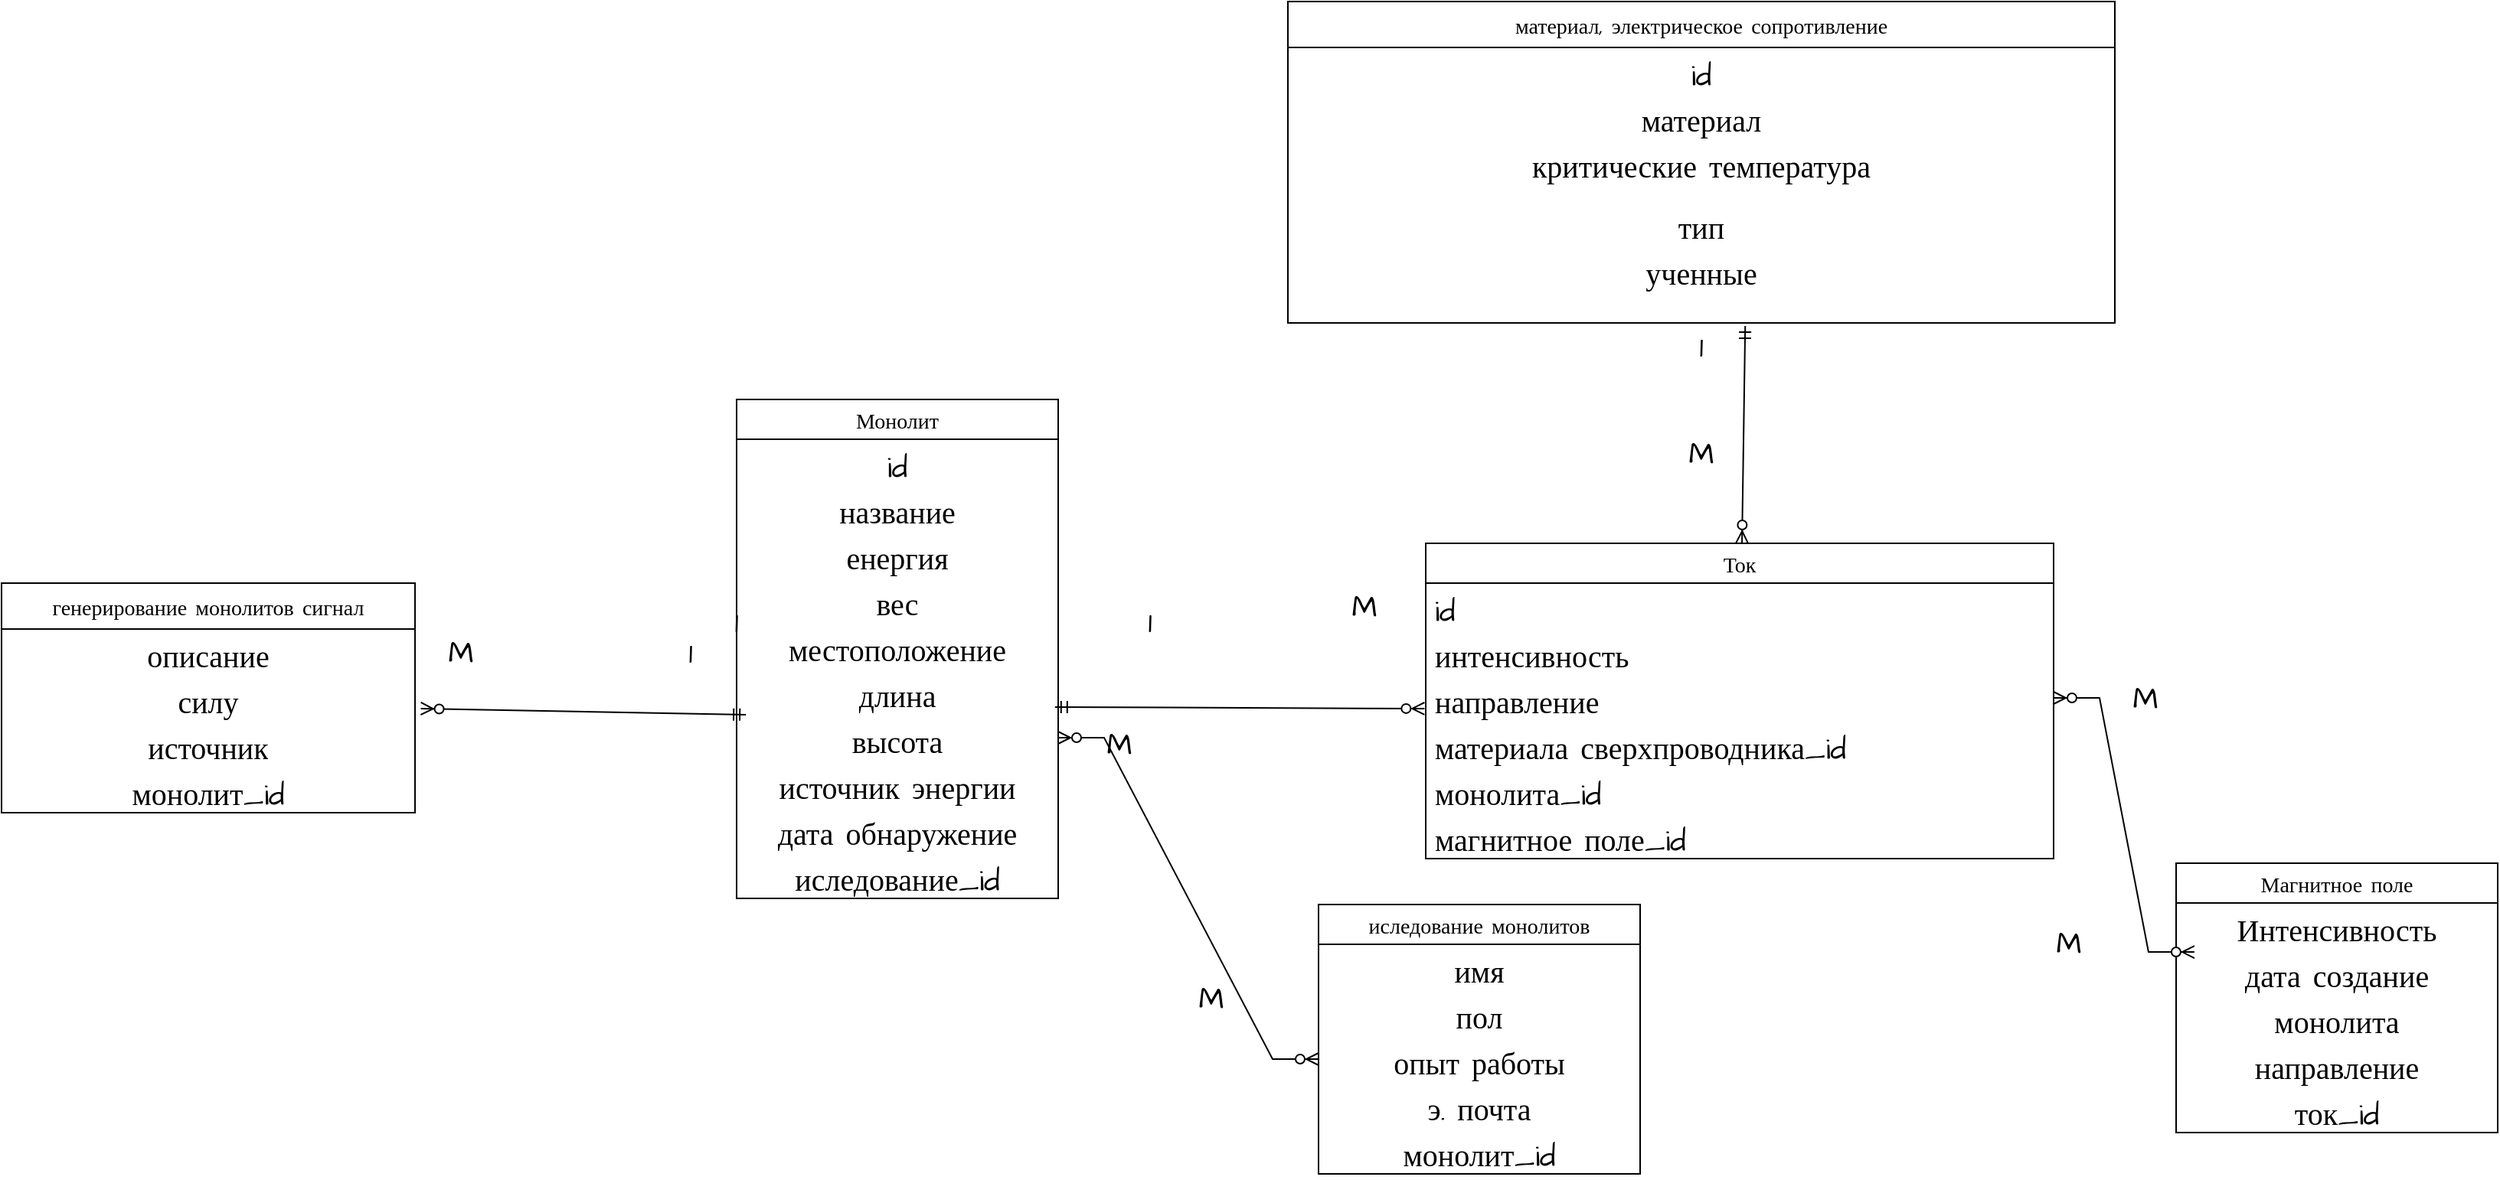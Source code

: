 <mxfile version="21.3.2" type="device">
  <diagram name="Страница 1" id="ii9uXDota7NZWmXqzaZ8">
    <mxGraphModel dx="2796" dy="2245" grid="1" gridSize="10" guides="1" tooltips="1" connect="1" arrows="1" fold="1" page="1" pageScale="1" pageWidth="827" pageHeight="1169" math="0" shadow="0">
      <root>
        <mxCell id="0" />
        <mxCell id="1" parent="0" />
        <mxCell id="NPgVGvEors3NzeWJmZ2Q-1" value="Монолит" style="swimlane;fontStyle=0;childLayout=stackLayout;horizontal=1;startSize=26;horizontalStack=0;resizeParent=1;resizeParentMax=0;resizeLast=0;collapsible=1;marginBottom=0;align=center;fontSize=14;hachureGap=4;fontFamily=Architects Daughter;fontSource=https%3A%2F%2Ffonts.googleapis.com%2Fcss%3Ffamily%3DArchitects%2BDaughter;" parent="1" vertex="1">
          <mxGeometry x="-150" y="40" width="210" height="326" as="geometry" />
        </mxCell>
        <mxCell id="NPgVGvEors3NzeWJmZ2Q-2" value="&lt;div&gt;id&lt;/div&gt;&lt;div&gt;&lt;br&gt;&lt;/div&gt;" style="text;strokeColor=none;fillColor=none;spacingLeft=4;spacingRight=4;overflow=hidden;rotatable=0;points=[[0,0.5],[1,0.5]];portConstraint=eastwest;fontSize=20;whiteSpace=wrap;html=1;fontFamily=Architects Daughter;align=center;" parent="NPgVGvEors3NzeWJmZ2Q-1" vertex="1">
          <mxGeometry y="26" width="210" height="30" as="geometry" />
        </mxCell>
        <mxCell id="J_e8EcuhetiQt6doRBXT-1" value="название" style="text;strokeColor=none;fillColor=none;spacingLeft=4;spacingRight=4;overflow=hidden;rotatable=0;points=[[0,0.5],[1,0.5]];portConstraint=eastwest;fontSize=20;whiteSpace=wrap;html=1;fontFamily=Architects Daughter;align=center;" vertex="1" parent="NPgVGvEors3NzeWJmZ2Q-1">
          <mxGeometry y="56" width="210" height="30" as="geometry" />
        </mxCell>
        <mxCell id="qZmtHwDfyv3w-QU0lX_6-1" value="енергия" style="text;strokeColor=none;fillColor=none;spacingLeft=4;spacingRight=4;overflow=hidden;rotatable=0;points=[[0,0.5],[1,0.5]];portConstraint=eastwest;fontSize=20;whiteSpace=wrap;html=1;fontFamily=Architects Daughter;align=center;" parent="NPgVGvEors3NzeWJmZ2Q-1" vertex="1">
          <mxGeometry y="86" width="210" height="30" as="geometry" />
        </mxCell>
        <mxCell id="NPgVGvEors3NzeWJmZ2Q-3" value="вес" style="text;strokeColor=none;fillColor=none;spacingLeft=4;spacingRight=4;overflow=hidden;rotatable=0;points=[[0,0.5],[1,0.5]];portConstraint=eastwest;fontSize=20;whiteSpace=wrap;html=1;fontFamily=Architects Daughter;align=center;" parent="NPgVGvEors3NzeWJmZ2Q-1" vertex="1">
          <mxGeometry y="116" width="210" height="30" as="geometry" />
        </mxCell>
        <mxCell id="NPgVGvEors3NzeWJmZ2Q-4" value="местоположение " style="text;strokeColor=none;fillColor=none;spacingLeft=4;spacingRight=4;overflow=hidden;rotatable=0;points=[[0,0.5],[1,0.5]];portConstraint=eastwest;fontSize=20;whiteSpace=wrap;html=1;fontFamily=Architects Daughter;align=center;" parent="NPgVGvEors3NzeWJmZ2Q-1" vertex="1">
          <mxGeometry y="146" width="210" height="30" as="geometry" />
        </mxCell>
        <mxCell id="NPgVGvEors3NzeWJmZ2Q-5" value="длина " style="text;strokeColor=none;fillColor=none;spacingLeft=4;spacingRight=4;overflow=hidden;rotatable=0;points=[[0,0.5],[1,0.5]];portConstraint=eastwest;fontSize=20;whiteSpace=wrap;html=1;fontFamily=Architects Daughter;align=center;" parent="NPgVGvEors3NzeWJmZ2Q-1" vertex="1">
          <mxGeometry y="176" width="210" height="30" as="geometry" />
        </mxCell>
        <mxCell id="NPgVGvEors3NzeWJmZ2Q-6" value="высота " style="text;strokeColor=none;fillColor=none;spacingLeft=4;spacingRight=4;overflow=hidden;rotatable=0;points=[[0,0.5],[1,0.5]];portConstraint=eastwest;fontSize=20;whiteSpace=wrap;html=1;fontFamily=Architects Daughter;align=center;" parent="NPgVGvEors3NzeWJmZ2Q-1" vertex="1">
          <mxGeometry y="206" width="210" height="30" as="geometry" />
        </mxCell>
        <mxCell id="NPgVGvEors3NzeWJmZ2Q-7" value="источник энергии" style="text;strokeColor=none;fillColor=none;spacingLeft=4;spacingRight=4;overflow=hidden;rotatable=0;points=[[0,0.5],[1,0.5]];portConstraint=eastwest;fontSize=20;whiteSpace=wrap;html=1;fontFamily=Architects Daughter;align=center;" parent="NPgVGvEors3NzeWJmZ2Q-1" vertex="1">
          <mxGeometry y="236" width="210" height="30" as="geometry" />
        </mxCell>
        <mxCell id="NPgVGvEors3NzeWJmZ2Q-8" value="дата обнаружение" style="text;strokeColor=none;fillColor=none;spacingLeft=4;spacingRight=4;overflow=hidden;rotatable=0;points=[[0,0.5],[1,0.5]];portConstraint=eastwest;fontSize=20;whiteSpace=wrap;html=1;fontFamily=Architects Daughter;align=center;" parent="NPgVGvEors3NzeWJmZ2Q-1" vertex="1">
          <mxGeometry y="266" width="210" height="30" as="geometry" />
        </mxCell>
        <mxCell id="J_e8EcuhetiQt6doRBXT-11" value="иследование_id" style="text;strokeColor=none;fillColor=none;spacingLeft=4;spacingRight=4;overflow=hidden;rotatable=0;points=[[0,0.5],[1,0.5]];portConstraint=eastwest;fontSize=20;whiteSpace=wrap;html=1;fontFamily=Architects Daughter;align=center;" vertex="1" parent="NPgVGvEors3NzeWJmZ2Q-1">
          <mxGeometry y="296" width="210" height="30" as="geometry" />
        </mxCell>
        <mxCell id="NPgVGvEors3NzeWJmZ2Q-10" value="Ток" style="swimlane;fontStyle=0;childLayout=stackLayout;horizontal=1;startSize=26;horizontalStack=0;resizeParent=1;resizeParentMax=0;resizeLast=0;collapsible=1;marginBottom=0;align=center;fontSize=14;hachureGap=4;fontFamily=Architects Daughter;fontSource=https%3A%2F%2Ffonts.googleapis.com%2Fcss%3Ffamily%3DArchitects%2BDaughter;" parent="1" vertex="1">
          <mxGeometry x="300" y="134" width="410" height="206" as="geometry" />
        </mxCell>
        <mxCell id="NPgVGvEors3NzeWJmZ2Q-11" value="id" style="text;strokeColor=none;fillColor=none;spacingLeft=4;spacingRight=4;overflow=hidden;rotatable=0;points=[[0,0.5],[1,0.5]];portConstraint=eastwest;fontSize=20;whiteSpace=wrap;html=1;fontFamily=Architects Daughter;" parent="NPgVGvEors3NzeWJmZ2Q-10" vertex="1">
          <mxGeometry y="26" width="410" height="30" as="geometry" />
        </mxCell>
        <mxCell id="J_e8EcuhetiQt6doRBXT-7" value="интенсивность " style="text;strokeColor=none;fillColor=none;spacingLeft=4;spacingRight=4;overflow=hidden;rotatable=0;points=[[0,0.5],[1,0.5]];portConstraint=eastwest;fontSize=20;whiteSpace=wrap;html=1;fontFamily=Architects Daughter;" vertex="1" parent="NPgVGvEors3NzeWJmZ2Q-10">
          <mxGeometry y="56" width="410" height="30" as="geometry" />
        </mxCell>
        <mxCell id="NPgVGvEors3NzeWJmZ2Q-12" value="направление " style="text;strokeColor=none;fillColor=none;spacingLeft=4;spacingRight=4;overflow=hidden;rotatable=0;points=[[0,0.5],[1,0.5]];portConstraint=eastwest;fontSize=20;whiteSpace=wrap;html=1;fontFamily=Architects Daughter;" parent="NPgVGvEors3NzeWJmZ2Q-10" vertex="1">
          <mxGeometry y="86" width="410" height="30" as="geometry" />
        </mxCell>
        <mxCell id="NPgVGvEors3NzeWJmZ2Q-13" value="&lt;div&gt; материала сверхпроводника_id&lt;/div&gt;&lt;div&gt;&lt;br&gt;&lt;/div&gt;" style="text;strokeColor=none;fillColor=none;spacingLeft=4;spacingRight=4;overflow=hidden;rotatable=0;points=[[0,0.5],[1,0.5]];portConstraint=eastwest;fontSize=20;whiteSpace=wrap;html=1;fontFamily=Architects Daughter;" parent="NPgVGvEors3NzeWJmZ2Q-10" vertex="1">
          <mxGeometry y="116" width="410" height="30" as="geometry" />
        </mxCell>
        <mxCell id="NPgVGvEors3NzeWJmZ2Q-14" value="монолита_id" style="text;strokeColor=none;fillColor=none;spacingLeft=4;spacingRight=4;overflow=hidden;rotatable=0;points=[[0,0.5],[1,0.5]];portConstraint=eastwest;fontSize=20;whiteSpace=wrap;html=1;fontFamily=Architects Daughter;" parent="NPgVGvEors3NzeWJmZ2Q-10" vertex="1">
          <mxGeometry y="146" width="410" height="30" as="geometry" />
        </mxCell>
        <mxCell id="J_e8EcuhetiQt6doRBXT-12" value="магнитное поле_id" style="text;strokeColor=none;fillColor=none;spacingLeft=4;spacingRight=4;overflow=hidden;rotatable=0;points=[[0,0.5],[1,0.5]];portConstraint=eastwest;fontSize=20;whiteSpace=wrap;html=1;fontFamily=Architects Daughter;" vertex="1" parent="NPgVGvEors3NzeWJmZ2Q-10">
          <mxGeometry y="176" width="410" height="30" as="geometry" />
        </mxCell>
        <mxCell id="NPgVGvEors3NzeWJmZ2Q-15" value="Магнитное поле" style="swimlane;fontStyle=0;childLayout=stackLayout;horizontal=1;startSize=26;horizontalStack=0;resizeParent=1;resizeParentMax=0;resizeLast=0;collapsible=1;marginBottom=0;align=center;fontSize=14;hachureGap=4;fontFamily=Architects Daughter;fontSource=https%3A%2F%2Ffonts.googleapis.com%2Fcss%3Ffamily%3DArchitects%2BDaughter;" parent="1" vertex="1">
          <mxGeometry x="790" y="343" width="210" height="176" as="geometry" />
        </mxCell>
        <mxCell id="NPgVGvEors3NzeWJmZ2Q-16" value="Интенсивность " style="text;strokeColor=none;fillColor=none;spacingLeft=4;spacingRight=4;overflow=hidden;rotatable=0;points=[[0,0.5],[1,0.5]];portConstraint=eastwest;fontSize=20;whiteSpace=wrap;html=1;fontFamily=Architects Daughter;align=center;" parent="NPgVGvEors3NzeWJmZ2Q-15" vertex="1">
          <mxGeometry y="26" width="210" height="30" as="geometry" />
        </mxCell>
        <mxCell id="NPgVGvEors3NzeWJmZ2Q-17" value="дата создание" style="text;strokeColor=none;fillColor=none;spacingLeft=4;spacingRight=4;overflow=hidden;rotatable=0;points=[[0,0.5],[1,0.5]];portConstraint=eastwest;fontSize=20;whiteSpace=wrap;html=1;fontFamily=Architects Daughter;align=center;" parent="NPgVGvEors3NzeWJmZ2Q-15" vertex="1">
          <mxGeometry y="56" width="210" height="30" as="geometry" />
        </mxCell>
        <mxCell id="NPgVGvEors3NzeWJmZ2Q-18" value="монолита" style="text;strokeColor=none;fillColor=none;spacingLeft=4;spacingRight=4;overflow=hidden;rotatable=0;points=[[0,0.5],[1,0.5]];portConstraint=eastwest;fontSize=20;whiteSpace=wrap;html=1;fontFamily=Architects Daughter;align=center;" parent="NPgVGvEors3NzeWJmZ2Q-15" vertex="1">
          <mxGeometry y="86" width="210" height="30" as="geometry" />
        </mxCell>
        <mxCell id="NPgVGvEors3NzeWJmZ2Q-19" value="направление " style="text;strokeColor=none;fillColor=none;spacingLeft=4;spacingRight=4;overflow=hidden;rotatable=0;points=[[0,0.5],[1,0.5]];portConstraint=eastwest;fontSize=20;whiteSpace=wrap;html=1;fontFamily=Architects Daughter;align=center;" parent="NPgVGvEors3NzeWJmZ2Q-15" vertex="1">
          <mxGeometry y="116" width="210" height="30" as="geometry" />
        </mxCell>
        <mxCell id="NPgVGvEors3NzeWJmZ2Q-21" value="ток_id" style="text;strokeColor=none;fillColor=none;spacingLeft=4;spacingRight=4;overflow=hidden;rotatable=0;points=[[0,0.5],[1,0.5]];portConstraint=eastwest;fontSize=20;whiteSpace=wrap;html=1;fontFamily=Architects Daughter;align=center;" parent="NPgVGvEors3NzeWJmZ2Q-15" vertex="1">
          <mxGeometry y="146" width="210" height="30" as="geometry" />
        </mxCell>
        <mxCell id="NPgVGvEors3NzeWJmZ2Q-23" value="иследование монолитов" style="swimlane;fontStyle=0;childLayout=stackLayout;horizontal=1;startSize=26;horizontalStack=0;resizeParent=1;resizeParentMax=0;resizeLast=0;collapsible=1;marginBottom=0;align=center;fontSize=14;hachureGap=4;fontFamily=Architects Daughter;fontSource=https%3A%2F%2Ffonts.googleapis.com%2Fcss%3Ffamily%3DArchitects%2BDaughter;" parent="1" vertex="1">
          <mxGeometry x="230" y="370" width="210" height="176" as="geometry" />
        </mxCell>
        <mxCell id="NPgVGvEors3NzeWJmZ2Q-24" value="имя" style="text;strokeColor=none;fillColor=none;spacingLeft=4;spacingRight=4;overflow=hidden;rotatable=0;points=[[0,0.5],[1,0.5]];portConstraint=eastwest;fontSize=20;whiteSpace=wrap;html=1;fontFamily=Architects Daughter;align=center;" parent="NPgVGvEors3NzeWJmZ2Q-23" vertex="1">
          <mxGeometry y="26" width="210" height="30" as="geometry" />
        </mxCell>
        <mxCell id="NPgVGvEors3NzeWJmZ2Q-25" value="пол" style="text;strokeColor=none;fillColor=none;spacingLeft=4;spacingRight=4;overflow=hidden;rotatable=0;points=[[0,0.5],[1,0.5]];portConstraint=eastwest;fontSize=20;whiteSpace=wrap;html=1;fontFamily=Architects Daughter;align=center;" parent="NPgVGvEors3NzeWJmZ2Q-23" vertex="1">
          <mxGeometry y="56" width="210" height="30" as="geometry" />
        </mxCell>
        <mxCell id="NPgVGvEors3NzeWJmZ2Q-26" value="опыт работы" style="text;strokeColor=none;fillColor=none;spacingLeft=4;spacingRight=4;overflow=hidden;rotatable=0;points=[[0,0.5],[1,0.5]];portConstraint=eastwest;fontSize=20;whiteSpace=wrap;html=1;fontFamily=Architects Daughter;align=center;" parent="NPgVGvEors3NzeWJmZ2Q-23" vertex="1">
          <mxGeometry y="86" width="210" height="30" as="geometry" />
        </mxCell>
        <mxCell id="NPgVGvEors3NzeWJmZ2Q-27" value="э. почта" style="text;strokeColor=none;fillColor=none;spacingLeft=4;spacingRight=4;overflow=hidden;rotatable=0;points=[[0,0.5],[1,0.5]];portConstraint=eastwest;fontSize=20;whiteSpace=wrap;html=1;fontFamily=Architects Daughter;align=center;" parent="NPgVGvEors3NzeWJmZ2Q-23" vertex="1">
          <mxGeometry y="116" width="210" height="30" as="geometry" />
        </mxCell>
        <mxCell id="NPgVGvEors3NzeWJmZ2Q-29" value="&lt;div&gt;монолит_id&lt;/div&gt;&lt;div&gt;&lt;br&gt; &lt;/div&gt;" style="text;strokeColor=none;fillColor=none;spacingLeft=4;spacingRight=4;overflow=hidden;rotatable=0;points=[[0,0.5],[1,0.5]];portConstraint=eastwest;fontSize=20;whiteSpace=wrap;html=1;fontFamily=Architects Daughter;align=center;" parent="NPgVGvEors3NzeWJmZ2Q-23" vertex="1">
          <mxGeometry y="146" width="210" height="30" as="geometry" />
        </mxCell>
        <mxCell id="NPgVGvEors3NzeWJmZ2Q-41" value="материал, электрическое сопротивление" style="swimlane;fontStyle=0;childLayout=stackLayout;horizontal=1;startSize=30;horizontalStack=0;resizeParent=1;resizeParentMax=0;resizeLast=0;collapsible=1;marginBottom=0;align=center;fontSize=14;hachureGap=4;fontFamily=Architects Daughter;fontSource=https%3A%2F%2Ffonts.googleapis.com%2Fcss%3Ffamily%3DArchitects%2BDaughter;" parent="1" vertex="1">
          <mxGeometry x="210" y="-220" width="540" height="210" as="geometry" />
        </mxCell>
        <mxCell id="NPgVGvEors3NzeWJmZ2Q-42" value="id" style="text;strokeColor=none;fillColor=none;spacingLeft=4;spacingRight=4;overflow=hidden;rotatable=0;points=[[0,0.5],[1,0.5]];portConstraint=eastwest;fontSize=20;whiteSpace=wrap;html=1;fontFamily=Architects Daughter;align=center;" parent="NPgVGvEors3NzeWJmZ2Q-41" vertex="1">
          <mxGeometry y="30" width="540" height="30" as="geometry" />
        </mxCell>
        <mxCell id="J_e8EcuhetiQt6doRBXT-9" value="материал" style="text;strokeColor=none;fillColor=none;spacingLeft=4;spacingRight=4;overflow=hidden;rotatable=0;points=[[0,0.5],[1,0.5]];portConstraint=eastwest;fontSize=20;whiteSpace=wrap;html=1;fontFamily=Architects Daughter;align=center;" vertex="1" parent="NPgVGvEors3NzeWJmZ2Q-41">
          <mxGeometry y="60" width="540" height="30" as="geometry" />
        </mxCell>
        <mxCell id="qZmtHwDfyv3w-QU0lX_6-18" value="критические температура" style="text;strokeColor=none;fillColor=none;spacingLeft=4;spacingRight=4;overflow=hidden;rotatable=0;points=[[0,0.5],[1,0.5]];portConstraint=eastwest;fontSize=20;whiteSpace=wrap;html=1;fontFamily=Architects Daughter;align=center;" parent="NPgVGvEors3NzeWJmZ2Q-41" vertex="1">
          <mxGeometry y="90" width="540" height="40" as="geometry" />
        </mxCell>
        <mxCell id="qZmtHwDfyv3w-QU0lX_6-19" value="тип" style="text;strokeColor=none;fillColor=none;spacingLeft=4;spacingRight=4;overflow=hidden;rotatable=0;points=[[0,0.5],[1,0.5]];portConstraint=eastwest;fontSize=20;whiteSpace=wrap;html=1;fontFamily=Architects Daughter;align=center;" parent="NPgVGvEors3NzeWJmZ2Q-41" vertex="1">
          <mxGeometry y="130" width="540" height="30" as="geometry" />
        </mxCell>
        <mxCell id="qZmtHwDfyv3w-QU0lX_6-20" value="ученные" style="text;strokeColor=none;fillColor=none;spacingLeft=4;spacingRight=4;overflow=hidden;rotatable=0;points=[[0,0.5],[1,0.5]];portConstraint=eastwest;fontSize=20;whiteSpace=wrap;html=1;fontFamily=Architects Daughter;align=center;" parent="NPgVGvEors3NzeWJmZ2Q-41" vertex="1">
          <mxGeometry y="160" width="540" height="50" as="geometry" />
        </mxCell>
        <mxCell id="NPgVGvEors3NzeWJmZ2Q-61" value="" style="fontSize=12;html=1;endArrow=ERzeroToMany;startArrow=ERmandOne;rounded=0;hachureGap=4;fontFamily=Architects Daughter;fontSource=https%3A%2F%2Ffonts.googleapis.com%2Fcss%3Ffamily%3DArchitects%2BDaughter;entryX=-0.002;entryY=0.733;entryDx=0;entryDy=0;entryPerimeter=0;exitX=0.99;exitY=-0.167;exitDx=0;exitDy=0;exitPerimeter=0;" parent="1" source="NPgVGvEors3NzeWJmZ2Q-6" target="NPgVGvEors3NzeWJmZ2Q-12" edge="1">
          <mxGeometry width="100" height="100" relative="1" as="geometry">
            <mxPoint x="130" y="380" as="sourcePoint" />
            <mxPoint x="230" y="280" as="targetPoint" />
          </mxGeometry>
        </mxCell>
        <mxCell id="NPgVGvEors3NzeWJmZ2Q-66" value="" style="fontSize=12;html=1;endArrow=ERzeroToMany;startArrow=ERmandOne;rounded=0;hachureGap=4;fontFamily=Architects Daughter;fontSource=https%3A%2F%2Ffonts.googleapis.com%2Fcss%3Ffamily%3DArchitects%2BDaughter;exitX=0.553;exitY=1.04;exitDx=0;exitDy=0;exitPerimeter=0;" parent="1" source="qZmtHwDfyv3w-QU0lX_6-20" target="NPgVGvEors3NzeWJmZ2Q-10" edge="1">
          <mxGeometry width="100" height="100" relative="1" as="geometry">
            <mxPoint x="500" y="-10" as="sourcePoint" />
            <mxPoint x="930" y="460" as="targetPoint" />
          </mxGeometry>
        </mxCell>
        <mxCell id="NPgVGvEors3NzeWJmZ2Q-84" value="1" style="text;html=1;strokeColor=none;fillColor=none;align=center;verticalAlign=middle;whiteSpace=wrap;rounded=0;fontSize=20;fontFamily=Architects Daughter;" parent="1" vertex="1">
          <mxGeometry x="90" y="170" width="60" height="30" as="geometry" />
        </mxCell>
        <mxCell id="NPgVGvEors3NzeWJmZ2Q-85" value="M" style="text;html=1;strokeColor=none;fillColor=none;align=center;verticalAlign=middle;whiteSpace=wrap;rounded=0;fontSize=20;fontFamily=Architects Daughter;" parent="1" vertex="1">
          <mxGeometry x="230" y="160" width="60" height="30" as="geometry" />
        </mxCell>
        <mxCell id="NPgVGvEors3NzeWJmZ2Q-90" value="1" style="text;html=1;strokeColor=none;fillColor=none;align=center;verticalAlign=middle;whiteSpace=wrap;rounded=0;fontSize=20;fontFamily=Architects Daughter;" parent="1" vertex="1">
          <mxGeometry x="450" y="-10" width="60" height="30" as="geometry" />
        </mxCell>
        <mxCell id="NPgVGvEors3NzeWJmZ2Q-91" value="M" style="text;html=1;strokeColor=none;fillColor=none;align=center;verticalAlign=middle;whiteSpace=wrap;rounded=0;fontSize=20;fontFamily=Architects Daughter;" parent="1" vertex="1">
          <mxGeometry x="450" y="60" width="60" height="30" as="geometry" />
        </mxCell>
        <mxCell id="mkR1AAEKaHOxOpCG894C-1" value="генерирование монолитов сигнал" style="swimlane;fontStyle=0;childLayout=stackLayout;horizontal=1;startSize=30;horizontalStack=0;resizeParent=1;resizeParentMax=0;resizeLast=0;collapsible=1;marginBottom=0;align=center;fontSize=14;hachureGap=4;fontFamily=Architects Daughter;fontSource=https%3A%2F%2Ffonts.googleapis.com%2Fcss%3Ffamily%3DArchitects%2BDaughter;" parent="1" vertex="1">
          <mxGeometry x="-630" y="160" width="270" height="150" as="geometry" />
        </mxCell>
        <mxCell id="mkR1AAEKaHOxOpCG894C-2" value="описание " style="text;strokeColor=none;fillColor=none;spacingLeft=4;spacingRight=4;overflow=hidden;rotatable=0;points=[[0,0.5],[1,0.5]];portConstraint=eastwest;fontSize=20;whiteSpace=wrap;html=1;fontFamily=Architects Daughter;align=center;" parent="mkR1AAEKaHOxOpCG894C-1" vertex="1">
          <mxGeometry y="30" width="270" height="30" as="geometry" />
        </mxCell>
        <mxCell id="mkR1AAEKaHOxOpCG894C-3" value="силу " style="text;strokeColor=none;fillColor=none;spacingLeft=4;spacingRight=4;overflow=hidden;rotatable=0;points=[[0,0.5],[1,0.5]];portConstraint=eastwest;fontSize=20;whiteSpace=wrap;html=1;fontFamily=Architects Daughter;align=center;" parent="mkR1AAEKaHOxOpCG894C-1" vertex="1">
          <mxGeometry y="60" width="270" height="30" as="geometry" />
        </mxCell>
        <mxCell id="mkR1AAEKaHOxOpCG894C-4" value="источник" style="text;strokeColor=none;fillColor=none;spacingLeft=4;spacingRight=4;overflow=hidden;rotatable=0;points=[[0,0.5],[1,0.5]];portConstraint=eastwest;fontSize=20;whiteSpace=wrap;html=1;fontFamily=Architects Daughter;align=center;" parent="mkR1AAEKaHOxOpCG894C-1" vertex="1">
          <mxGeometry y="90" width="270" height="30" as="geometry" />
        </mxCell>
        <mxCell id="mkR1AAEKaHOxOpCG894C-5" value="монолит_id" style="text;strokeColor=none;fillColor=none;spacingLeft=4;spacingRight=4;overflow=hidden;rotatable=0;points=[[0,0.5],[1,0.5]];portConstraint=eastwest;fontSize=20;whiteSpace=wrap;html=1;fontFamily=Architects Daughter;align=center;" parent="mkR1AAEKaHOxOpCG894C-1" vertex="1">
          <mxGeometry y="120" width="270" height="30" as="geometry" />
        </mxCell>
        <mxCell id="mkR1AAEKaHOxOpCG894C-6" value="" style="fontSize=12;html=1;endArrow=ERzeroToMany;startArrow=ERmandOne;rounded=0;hachureGap=4;fontFamily=Architects Daughter;fontSource=https%3A%2F%2Ffonts.googleapis.com%2Fcss%3Ffamily%3DArchitects%2BDaughter;entryX=1.014;entryY=0.733;entryDx=0;entryDy=0;entryPerimeter=0;exitX=0.029;exitY=0;exitDx=0;exitDy=0;exitPerimeter=0;" parent="1" source="NPgVGvEors3NzeWJmZ2Q-6" target="mkR1AAEKaHOxOpCG894C-3" edge="1">
          <mxGeometry width="100" height="100" relative="1" as="geometry">
            <mxPoint x="-290" y="421" as="sourcePoint" />
            <mxPoint x="-210" y="210" as="targetPoint" />
          </mxGeometry>
        </mxCell>
        <mxCell id="mkR1AAEKaHOxOpCG894C-7" value="1" style="text;html=1;strokeColor=none;fillColor=none;align=center;verticalAlign=middle;whiteSpace=wrap;rounded=0;fontSize=20;fontFamily=Architects Daughter;" parent="1" vertex="1">
          <mxGeometry x="-180" y="170" width="60" height="30" as="geometry" />
        </mxCell>
        <mxCell id="mkR1AAEKaHOxOpCG894C-8" value="M" style="text;html=1;strokeColor=none;fillColor=none;align=center;verticalAlign=middle;whiteSpace=wrap;rounded=0;fontSize=20;fontFamily=Architects Daughter;" parent="1" vertex="1">
          <mxGeometry x="-360" y="190" width="60" height="30" as="geometry" />
        </mxCell>
        <mxCell id="mkR1AAEKaHOxOpCG894C-12" value="M" style="text;html=1;strokeColor=none;fillColor=none;align=center;verticalAlign=middle;whiteSpace=wrap;rounded=0;fontSize=20;fontFamily=Architects Daughter;" parent="1" vertex="1">
          <mxGeometry x="130" y="416" width="60" height="30" as="geometry" />
        </mxCell>
        <mxCell id="mkR1AAEKaHOxOpCG894C-13" value="M" style="text;html=1;strokeColor=none;fillColor=none;align=center;verticalAlign=middle;whiteSpace=wrap;rounded=0;fontSize=20;fontFamily=Architects Daughter;" parent="1" vertex="1">
          <mxGeometry x="740" y="220" width="60" height="30" as="geometry" />
        </mxCell>
        <mxCell id="mkR1AAEKaHOxOpCG894C-14" value="M" style="text;html=1;strokeColor=none;fillColor=none;align=center;verticalAlign=middle;whiteSpace=wrap;rounded=0;fontSize=20;fontFamily=Architects Daughter;" parent="1" vertex="1">
          <mxGeometry x="690" y="380" width="60" height="30" as="geometry" />
        </mxCell>
        <mxCell id="mkR1AAEKaHOxOpCG894C-15" value="" style="edgeStyle=entityRelationEdgeStyle;fontSize=12;html=1;endArrow=ERzeroToMany;endFill=1;startArrow=ERzeroToMany;rounded=0;hachureGap=4;fontFamily=Architects Daughter;fontSource=https%3A%2F%2Ffonts.googleapis.com%2Fcss%3Ffamily%3DArchitects%2BDaughter;" parent="1" source="NPgVGvEors3NzeWJmZ2Q-26" target="NPgVGvEors3NzeWJmZ2Q-6" edge="1">
          <mxGeometry width="100" height="100" relative="1" as="geometry">
            <mxPoint x="10" y="481" as="sourcePoint" />
            <mxPoint x="110" y="381" as="targetPoint" />
          </mxGeometry>
        </mxCell>
        <mxCell id="mkR1AAEKaHOxOpCG894C-16" value="" style="edgeStyle=entityRelationEdgeStyle;fontSize=12;html=1;endArrow=ERzeroToMany;endFill=1;startArrow=ERzeroToMany;rounded=0;hachureGap=4;fontFamily=Architects Daughter;fontSource=https%3A%2F%2Ffonts.googleapis.com%2Fcss%3Ffamily%3DArchitects%2BDaughter;exitX=0.057;exitY=0.067;exitDx=0;exitDy=0;exitPerimeter=0;" parent="1" source="NPgVGvEors3NzeWJmZ2Q-17" target="NPgVGvEors3NzeWJmZ2Q-12" edge="1">
          <mxGeometry width="100" height="100" relative="1" as="geometry">
            <mxPoint x="1000" y="400" as="sourcePoint" />
            <mxPoint x="820" y="140" as="targetPoint" />
          </mxGeometry>
        </mxCell>
        <mxCell id="J_e8EcuhetiQt6doRBXT-5" value="M" style="text;html=1;strokeColor=none;fillColor=none;align=center;verticalAlign=middle;whiteSpace=wrap;rounded=0;fontSize=20;fontFamily=Architects Daughter;" vertex="1" parent="1">
          <mxGeometry x="70" y="250" width="60" height="30" as="geometry" />
        </mxCell>
        <mxCell id="J_e8EcuhetiQt6doRBXT-10" value="1" style="text;html=1;strokeColor=none;fillColor=none;align=center;verticalAlign=middle;whiteSpace=wrap;rounded=0;fontSize=20;fontFamily=Architects Daughter;" vertex="1" parent="1">
          <mxGeometry x="-210" y="190" width="60" height="30" as="geometry" />
        </mxCell>
      </root>
    </mxGraphModel>
  </diagram>
</mxfile>

